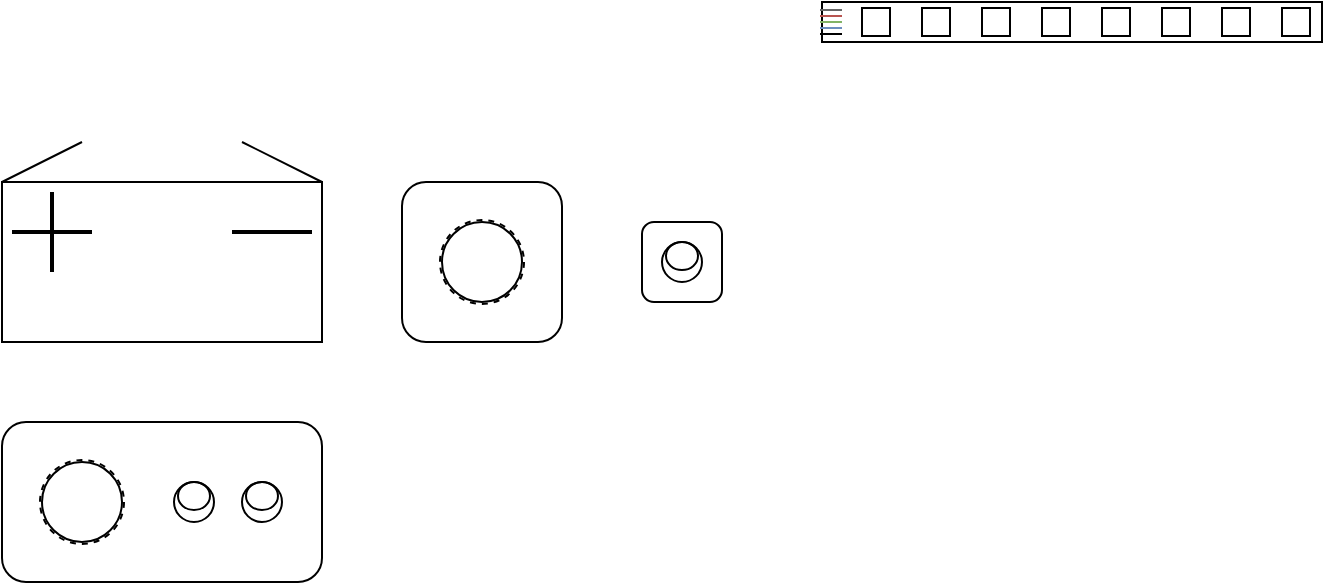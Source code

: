 <mxfile version="24.3.1" type="github">
  <diagram name="Page-1" id="7e0a89b8-554c-2b80-1dc8-d5c74ca68de4">
    <mxGraphModel dx="414" dy="373" grid="1" gridSize="10" guides="1" tooltips="1" connect="1" arrows="1" fold="1" page="1" pageScale="1" pageWidth="1100" pageHeight="850" background="none" math="0" shadow="0">
      <root>
        <mxCell id="0" />
        <mxCell id="1" parent="0" />
        <mxCell id="J7rhaMlsu3oNgTTagieO-64" value="" style="rounded=1;whiteSpace=wrap;html=1;container=0;" parent="1" vertex="1">
          <mxGeometry x="440" y="260" width="40" height="40" as="geometry" />
        </mxCell>
        <mxCell id="J7rhaMlsu3oNgTTagieO-1" value="" style="rounded=0;whiteSpace=wrap;html=1;" parent="1" vertex="1">
          <mxGeometry x="120" y="240" width="160" height="80" as="geometry" />
        </mxCell>
        <mxCell id="J7rhaMlsu3oNgTTagieO-2" value="" style="endArrow=none;html=1;rounded=0;exitX=0;exitY=0;exitDx=0;exitDy=0;" parent="1" source="J7rhaMlsu3oNgTTagieO-1" edge="1">
          <mxGeometry width="50" height="50" relative="1" as="geometry">
            <mxPoint x="280" y="230" as="sourcePoint" />
            <mxPoint x="160" y="220" as="targetPoint" />
          </mxGeometry>
        </mxCell>
        <mxCell id="J7rhaMlsu3oNgTTagieO-50" value="" style="group" parent="1" vertex="1" connectable="0">
          <mxGeometry x="120" y="360" width="160" height="80" as="geometry" />
        </mxCell>
        <mxCell id="J7rhaMlsu3oNgTTagieO-18" value="" style="rounded=1;whiteSpace=wrap;html=1;container=0;" parent="J7rhaMlsu3oNgTTagieO-50" vertex="1">
          <mxGeometry width="160" height="80" as="geometry" />
        </mxCell>
        <mxCell id="J7rhaMlsu3oNgTTagieO-19" value="" style="ellipse;whiteSpace=wrap;html=1;aspect=fixed;container=0;" parent="J7rhaMlsu3oNgTTagieO-50" vertex="1">
          <mxGeometry x="20" y="20" width="40" height="40" as="geometry" />
        </mxCell>
        <mxCell id="J7rhaMlsu3oNgTTagieO-20" value="" style="ellipse;whiteSpace=wrap;html=1;aspect=fixed;dashed=1;fillColor=none;strokeWidth=1;perimeterSpacing=0;container=0;" parent="J7rhaMlsu3oNgTTagieO-50" vertex="1">
          <mxGeometry x="19" y="19" width="42" height="42" as="geometry" />
        </mxCell>
        <mxCell id="J7rhaMlsu3oNgTTagieO-21" value="" style="ellipse;whiteSpace=wrap;html=1;aspect=fixed;container=0;" parent="J7rhaMlsu3oNgTTagieO-50" vertex="1">
          <mxGeometry x="86" y="30" width="20" height="20" as="geometry" />
        </mxCell>
        <mxCell id="J7rhaMlsu3oNgTTagieO-22" value="" style="ellipse;whiteSpace=wrap;html=1;aspect=fixed;container=0;" parent="J7rhaMlsu3oNgTTagieO-50" vertex="1">
          <mxGeometry x="120" y="30" width="20" height="20" as="geometry" />
        </mxCell>
        <mxCell id="J7rhaMlsu3oNgTTagieO-23" value="" style="ellipse;whiteSpace=wrap;html=1;fillColor=none;container=0;" parent="J7rhaMlsu3oNgTTagieO-50" vertex="1">
          <mxGeometry x="88" y="30" width="16" height="14" as="geometry" />
        </mxCell>
        <mxCell id="J7rhaMlsu3oNgTTagieO-24" value="" style="ellipse;whiteSpace=wrap;html=1;fillColor=none;container=0;" parent="J7rhaMlsu3oNgTTagieO-50" vertex="1">
          <mxGeometry x="122" y="30" width="16" height="14" as="geometry" />
        </mxCell>
        <mxCell id="J7rhaMlsu3oNgTTagieO-51" value="" style="group" parent="1" vertex="1" connectable="0">
          <mxGeometry x="320" y="240" width="80" height="80" as="geometry" />
        </mxCell>
        <mxCell id="J7rhaMlsu3oNgTTagieO-52" value="" style="rounded=1;whiteSpace=wrap;html=1;container=0;" parent="J7rhaMlsu3oNgTTagieO-51" vertex="1">
          <mxGeometry width="80" height="80" as="geometry" />
        </mxCell>
        <mxCell id="J7rhaMlsu3oNgTTagieO-59" value="" style="ellipse;whiteSpace=wrap;html=1;aspect=fixed;dashed=1;fillColor=none;strokeWidth=1;perimeterSpacing=0;container=0;" parent="J7rhaMlsu3oNgTTagieO-51" vertex="1">
          <mxGeometry x="19" y="19" width="42" height="42" as="geometry" />
        </mxCell>
        <mxCell id="J7rhaMlsu3oNgTTagieO-60" value="" style="ellipse;whiteSpace=wrap;html=1;aspect=fixed;fillColor=none;strokeWidth=1;perimeterSpacing=0;container=0;" parent="J7rhaMlsu3oNgTTagieO-51" vertex="1">
          <mxGeometry x="20" y="20" width="40" height="40" as="geometry" />
        </mxCell>
        <mxCell id="J7rhaMlsu3oNgTTagieO-61" value="" style="ellipse;whiteSpace=wrap;html=1;aspect=fixed;container=0;" parent="1" vertex="1">
          <mxGeometry x="450" y="270" width="20" height="20" as="geometry" />
        </mxCell>
        <mxCell id="J7rhaMlsu3oNgTTagieO-62" value="" style="ellipse;whiteSpace=wrap;html=1;fillColor=none;container=0;" parent="1" vertex="1">
          <mxGeometry x="452" y="270" width="16" height="14" as="geometry" />
        </mxCell>
        <mxCell id="J7rhaMlsu3oNgTTagieO-69" value="" style="endArrow=none;html=1;rounded=0;entryX=1;entryY=0;entryDx=0;entryDy=0;" parent="1" target="J7rhaMlsu3oNgTTagieO-1" edge="1">
          <mxGeometry width="50" height="50" relative="1" as="geometry">
            <mxPoint x="240" y="220" as="sourcePoint" />
            <mxPoint x="260" y="200" as="targetPoint" />
          </mxGeometry>
        </mxCell>
        <mxCell id="J7rhaMlsu3oNgTTagieO-70" value="" style="endArrow=none;html=1;rounded=0;strokeWidth=2;" parent="1" edge="1">
          <mxGeometry width="50" height="50" relative="1" as="geometry">
            <mxPoint x="125" y="265" as="sourcePoint" />
            <mxPoint x="165" y="265" as="targetPoint" />
          </mxGeometry>
        </mxCell>
        <mxCell id="J7rhaMlsu3oNgTTagieO-71" value="" style="endArrow=none;html=1;rounded=0;strokeWidth=2;" parent="1" edge="1">
          <mxGeometry width="50" height="50" relative="1" as="geometry">
            <mxPoint x="145" y="285" as="sourcePoint" />
            <mxPoint x="145" y="245" as="targetPoint" />
          </mxGeometry>
        </mxCell>
        <mxCell id="J7rhaMlsu3oNgTTagieO-72" value="" style="endArrow=none;html=1;rounded=0;strokeWidth=2;" parent="1" edge="1">
          <mxGeometry width="50" height="50" relative="1" as="geometry">
            <mxPoint x="235" y="265" as="sourcePoint" />
            <mxPoint x="275" y="265" as="targetPoint" />
          </mxGeometry>
        </mxCell>
        <mxCell id="S-ZFK1p-VfUkI2Vh22Ew-3" value="" style="group" vertex="1" connectable="0" parent="1">
          <mxGeometry x="529" y="150" width="251" height="20" as="geometry" />
        </mxCell>
        <mxCell id="J7rhaMlsu3oNgTTagieO-73" value="" style="rounded=0;whiteSpace=wrap;html=1;points=[[0,0.2,0,0,0],[0,0.35,0,0,0],[0,0.5,0,0,0],[0,0.65,0,0,0],[0,0.8,0,0,0],[0.75,0,0,0,0],[0.75,1,0,0,0],[1,0,0,0,0],[1,0.25,0,0,0],[1,0.5,0,0,0],[1,0.75,0,0,0],[1,1,0,0,0]];" parent="S-ZFK1p-VfUkI2Vh22Ew-3" vertex="1">
          <mxGeometry x="1" width="250" height="20" as="geometry" />
        </mxCell>
        <mxCell id="J7rhaMlsu3oNgTTagieO-77" value="" style="rounded=0;whiteSpace=wrap;html=1;strokeColor=default;align=center;verticalAlign=middle;fontFamily=Helvetica;fontSize=12;fontColor=default;fillColor=default;" parent="S-ZFK1p-VfUkI2Vh22Ew-3" vertex="1">
          <mxGeometry x="231" y="3" width="14" height="14" as="geometry" />
        </mxCell>
        <mxCell id="J7rhaMlsu3oNgTTagieO-79" value="" style="rounded=0;whiteSpace=wrap;html=1;strokeColor=default;align=center;verticalAlign=middle;fontFamily=Helvetica;fontSize=12;fontColor=default;fillColor=default;" parent="S-ZFK1p-VfUkI2Vh22Ew-3" vertex="1">
          <mxGeometry x="201" y="3" width="14" height="14" as="geometry" />
        </mxCell>
        <mxCell id="J7rhaMlsu3oNgTTagieO-80" value="" style="rounded=0;whiteSpace=wrap;html=1;strokeColor=default;align=center;verticalAlign=middle;fontFamily=Helvetica;fontSize=12;fontColor=default;fillColor=default;" parent="S-ZFK1p-VfUkI2Vh22Ew-3" vertex="1">
          <mxGeometry x="171" y="3" width="14" height="14" as="geometry" />
        </mxCell>
        <mxCell id="J7rhaMlsu3oNgTTagieO-81" value="" style="rounded=0;whiteSpace=wrap;html=1;strokeColor=default;align=center;verticalAlign=middle;fontFamily=Helvetica;fontSize=12;fontColor=default;fillColor=default;" parent="S-ZFK1p-VfUkI2Vh22Ew-3" vertex="1">
          <mxGeometry x="141" y="3" width="14" height="14" as="geometry" />
        </mxCell>
        <mxCell id="J7rhaMlsu3oNgTTagieO-82" value="" style="rounded=0;whiteSpace=wrap;html=1;strokeColor=default;align=center;verticalAlign=middle;fontFamily=Helvetica;fontSize=12;fontColor=default;fillColor=default;" parent="S-ZFK1p-VfUkI2Vh22Ew-3" vertex="1">
          <mxGeometry x="111" y="3" width="14" height="14" as="geometry" />
        </mxCell>
        <mxCell id="J7rhaMlsu3oNgTTagieO-83" value="" style="rounded=0;whiteSpace=wrap;html=1;strokeColor=default;align=center;verticalAlign=middle;fontFamily=Helvetica;fontSize=12;fontColor=default;fillColor=default;" parent="S-ZFK1p-VfUkI2Vh22Ew-3" vertex="1">
          <mxGeometry x="81" y="3" width="14" height="14" as="geometry" />
        </mxCell>
        <mxCell id="J7rhaMlsu3oNgTTagieO-84" value="" style="rounded=0;whiteSpace=wrap;html=1;strokeColor=default;align=center;verticalAlign=middle;fontFamily=Helvetica;fontSize=12;fontColor=default;fillColor=default;" parent="S-ZFK1p-VfUkI2Vh22Ew-3" vertex="1">
          <mxGeometry x="51" y="3" width="14" height="14" as="geometry" />
        </mxCell>
        <mxCell id="J7rhaMlsu3oNgTTagieO-85" value="" style="rounded=0;whiteSpace=wrap;html=1;strokeColor=default;align=center;verticalAlign=middle;fontFamily=Helvetica;fontSize=12;fontColor=default;fillColor=default;" parent="S-ZFK1p-VfUkI2Vh22Ew-3" vertex="1">
          <mxGeometry x="21" y="3" width="14" height="14" as="geometry" />
        </mxCell>
        <mxCell id="J7rhaMlsu3oNgTTagieO-86" value="" style="endArrow=none;html=1;rounded=0;fontFamily=Helvetica;fontSize=12;fontColor=default;resizable=0;fillColor=#f5f5f5;strokeColor=#666666;" parent="S-ZFK1p-VfUkI2Vh22Ew-3" edge="1">
          <mxGeometry width="50" height="50" relative="1" as="geometry">
            <mxPoint x="11" y="4" as="sourcePoint" />
            <mxPoint y="4" as="targetPoint" />
          </mxGeometry>
        </mxCell>
        <mxCell id="J7rhaMlsu3oNgTTagieO-88" value="" style="endArrow=none;html=1;rounded=0;fontFamily=Helvetica;fontSize=12;fontColor=default;resizable=0;fillColor=#d5e8d4;strokeColor=#82b366;" parent="S-ZFK1p-VfUkI2Vh22Ew-3" edge="1">
          <mxGeometry width="50" height="50" relative="1" as="geometry">
            <mxPoint x="11" y="10" as="sourcePoint" />
            <mxPoint y="10" as="targetPoint" />
          </mxGeometry>
        </mxCell>
        <mxCell id="J7rhaMlsu3oNgTTagieO-89" value="" style="endArrow=none;html=1;rounded=0;fontFamily=Helvetica;fontSize=12;fontColor=default;resizable=0;" parent="S-ZFK1p-VfUkI2Vh22Ew-3" edge="1">
          <mxGeometry width="50" height="50" relative="1" as="geometry">
            <mxPoint x="11" y="16" as="sourcePoint" />
            <mxPoint y="16" as="targetPoint" />
          </mxGeometry>
        </mxCell>
        <mxCell id="J7rhaMlsu3oNgTTagieO-90" value="" style="endArrow=none;html=1;rounded=0;fontFamily=Helvetica;fontSize=12;fontColor=default;resizable=0;fillColor=#dae8fc;strokeColor=#6c8ebf;" parent="S-ZFK1p-VfUkI2Vh22Ew-3" edge="1">
          <mxGeometry width="50" height="50" relative="1" as="geometry">
            <mxPoint x="11" y="13" as="sourcePoint" />
            <mxPoint y="13" as="targetPoint" />
          </mxGeometry>
        </mxCell>
        <mxCell id="J7rhaMlsu3oNgTTagieO-91" value="" style="endArrow=none;html=1;rounded=0;fontFamily=Helvetica;fontSize=12;fontColor=default;resizable=0;fillColor=#f8cecc;strokeColor=#b85450;" parent="S-ZFK1p-VfUkI2Vh22Ew-3" edge="1">
          <mxGeometry width="50" height="50" relative="1" as="geometry">
            <mxPoint x="11" y="7" as="sourcePoint" />
            <mxPoint y="7" as="targetPoint" />
          </mxGeometry>
        </mxCell>
      </root>
    </mxGraphModel>
  </diagram>
</mxfile>
